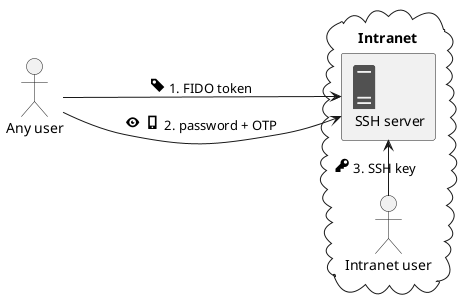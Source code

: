@startuml

@startuml

!include <material/common>
!include <material/key_variant>
!include <material/flash>
!include <tupadr3/common>
!include <office/Servers/server_generic>

left to right direction

actor User_internet as "Any user"

cloud Intranet {
  OFF_SERVER_GENERIC(Server,SSH server)
  actor User_intranet as "Intranet user"
}

User_internet ---> Server : <size:20><&tag></size> 1. FIDO token
User_internet ---> Server : <size:20><&eye> <&phone></size> 2. password + OTP
User_intranet -> Server : <size:20><&key></size> 3. SSH key

@enduml

@enduml